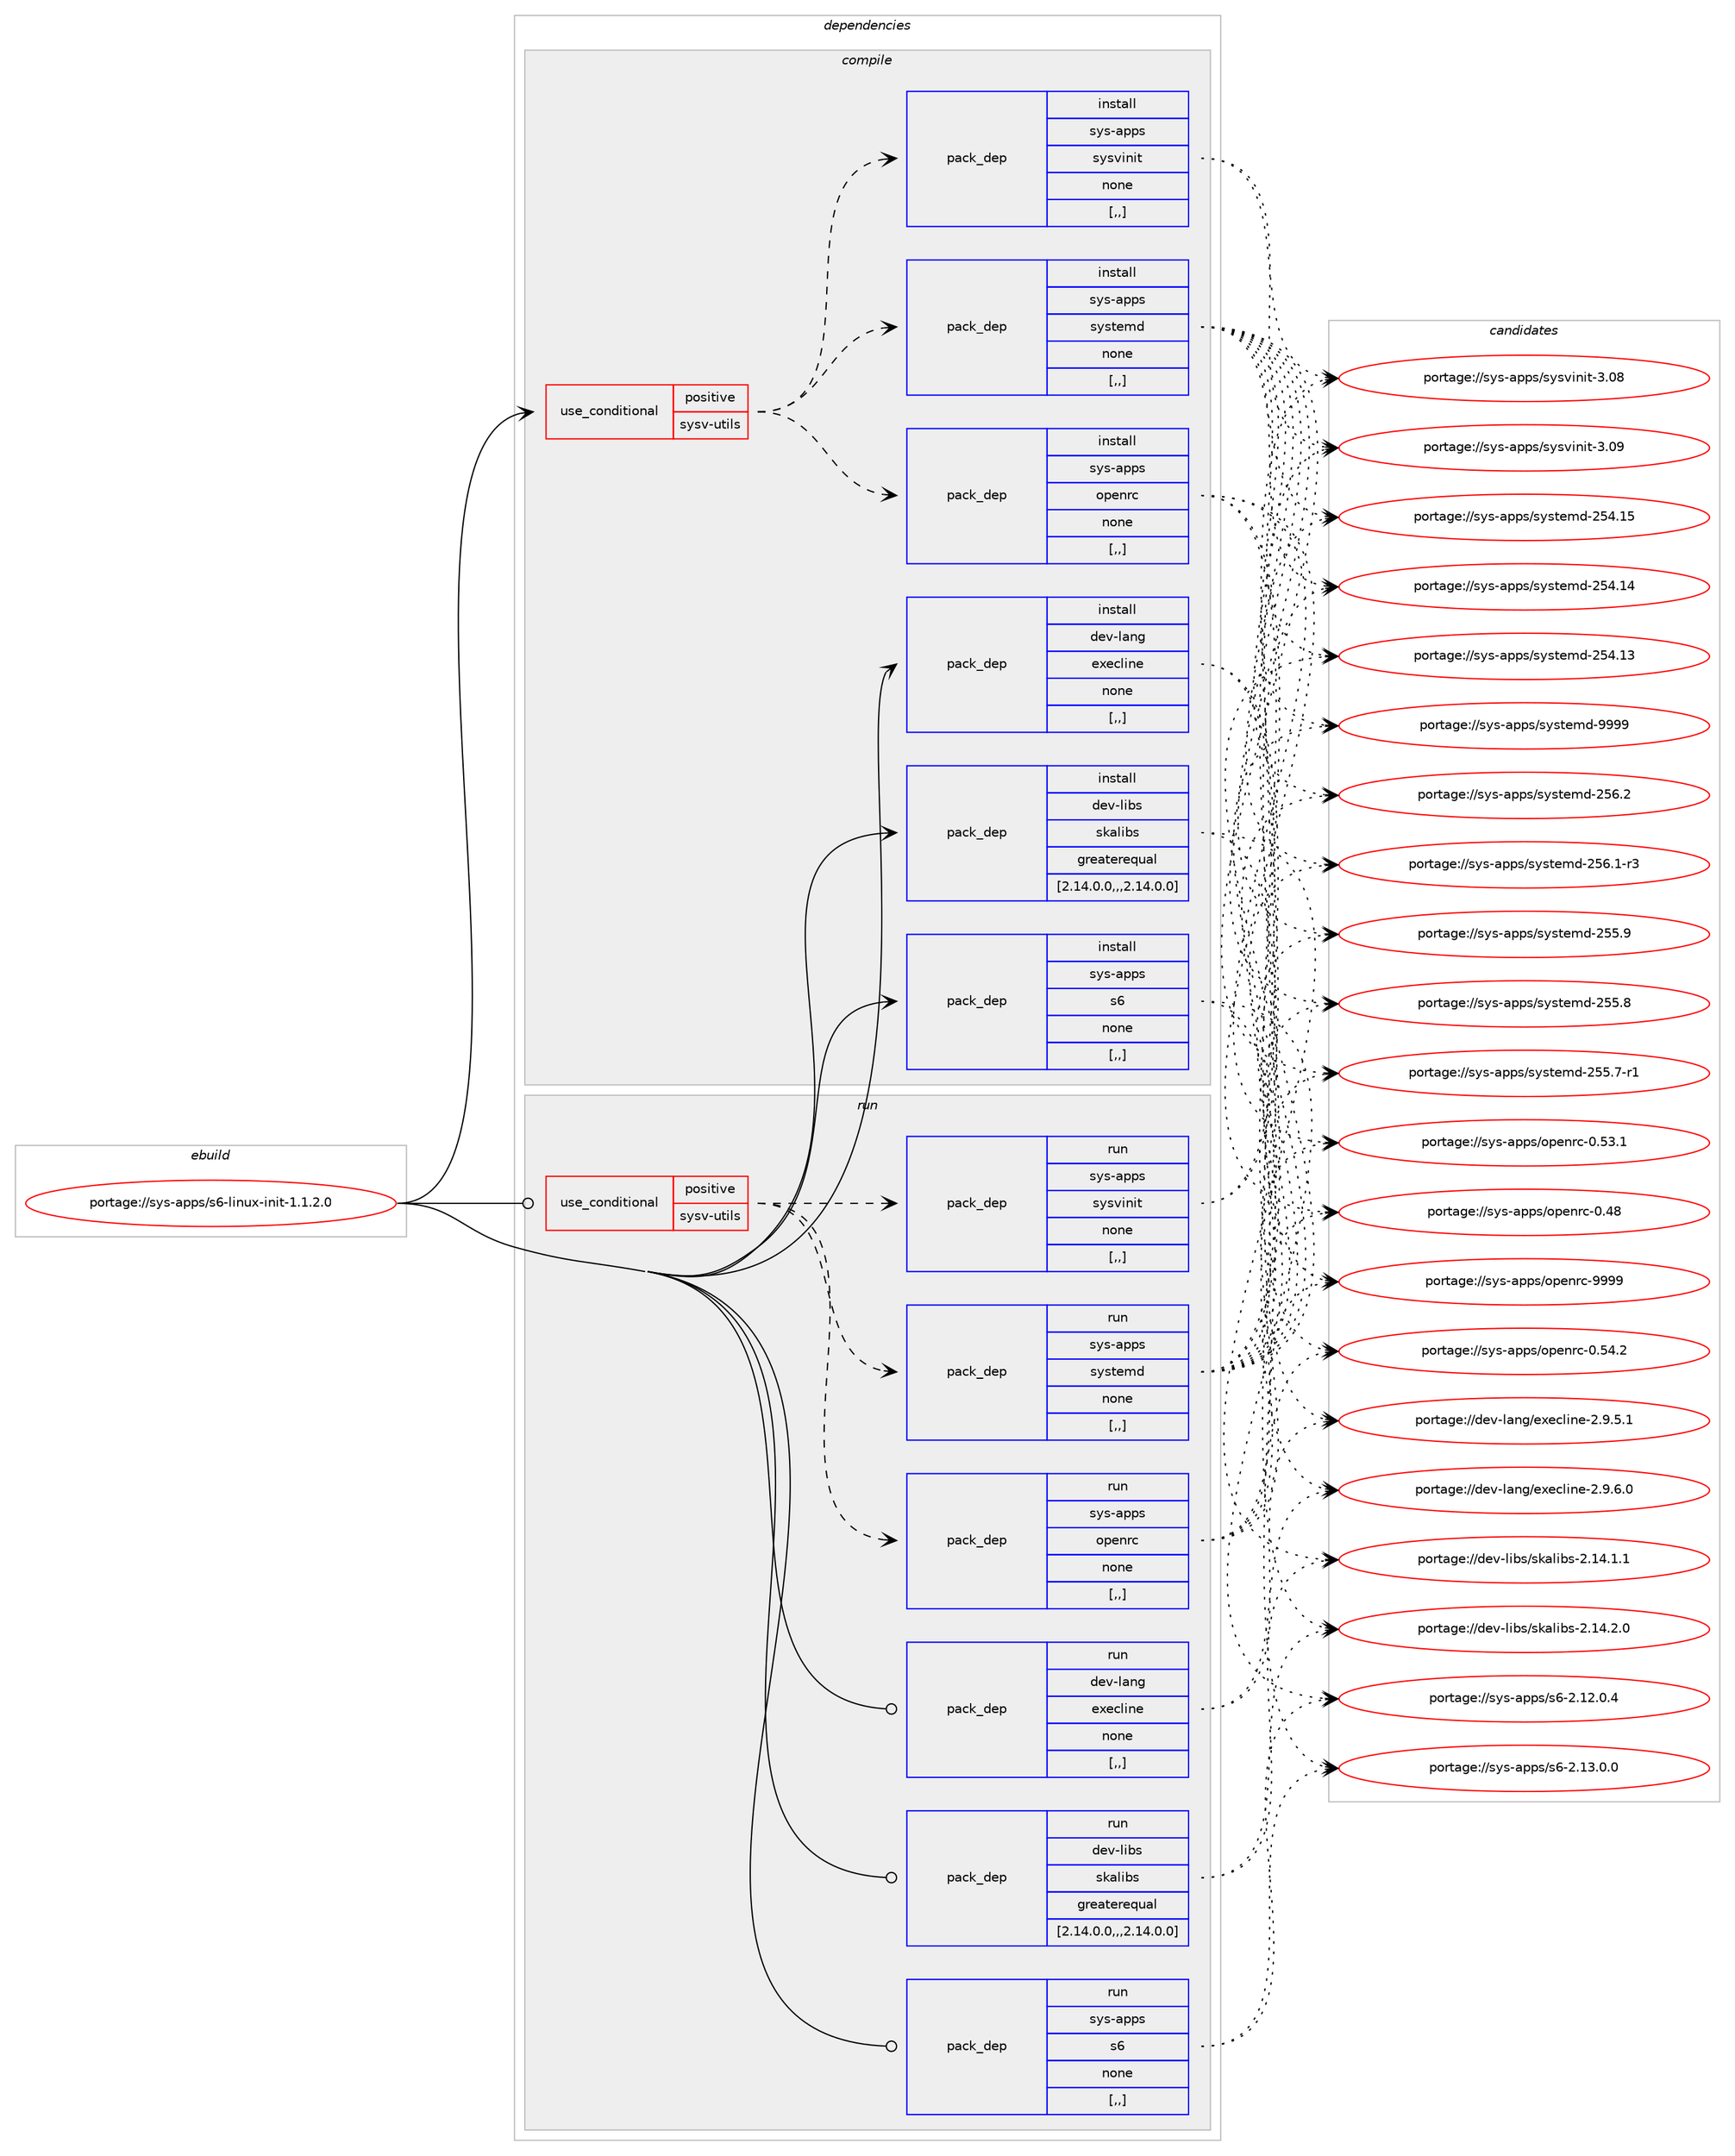 digraph prolog {

# *************
# Graph options
# *************

newrank=true;
concentrate=true;
compound=true;
graph [rankdir=LR,fontname=Helvetica,fontsize=10,ranksep=1.5];#, ranksep=2.5, nodesep=0.2];
edge  [arrowhead=vee];
node  [fontname=Helvetica,fontsize=10];

# **********
# The ebuild
# **********

subgraph cluster_leftcol {
color=gray;
label=<<i>ebuild</i>>;
id [label="portage://sys-apps/s6-linux-init-1.1.2.0", color=red, width=4, href="../sys-apps/s6-linux-init-1.1.2.0.svg"];
}

# ****************
# The dependencies
# ****************

subgraph cluster_midcol {
color=gray;
label=<<i>dependencies</i>>;
subgraph cluster_compile {
fillcolor="#eeeeee";
style=filled;
label=<<i>compile</i>>;
subgraph cond425 {
dependency2175 [label=<<TABLE BORDER="0" CELLBORDER="1" CELLSPACING="0" CELLPADDING="4"><TR><TD ROWSPAN="3" CELLPADDING="10">use_conditional</TD></TR><TR><TD>positive</TD></TR><TR><TD>sysv-utils</TD></TR></TABLE>>, shape=none, color=red];
subgraph pack1735 {
dependency2176 [label=<<TABLE BORDER="0" CELLBORDER="1" CELLSPACING="0" CELLPADDING="4" WIDTH="220"><TR><TD ROWSPAN="6" CELLPADDING="30">pack_dep</TD></TR><TR><TD WIDTH="110">install</TD></TR><TR><TD>sys-apps</TD></TR><TR><TD>openrc</TD></TR><TR><TD>none</TD></TR><TR><TD>[,,]</TD></TR></TABLE>>, shape=none, color=blue];
}
dependency2175:e -> dependency2176:w [weight=20,style="dashed",arrowhead="vee"];
subgraph pack1736 {
dependency2177 [label=<<TABLE BORDER="0" CELLBORDER="1" CELLSPACING="0" CELLPADDING="4" WIDTH="220"><TR><TD ROWSPAN="6" CELLPADDING="30">pack_dep</TD></TR><TR><TD WIDTH="110">install</TD></TR><TR><TD>sys-apps</TD></TR><TR><TD>systemd</TD></TR><TR><TD>none</TD></TR><TR><TD>[,,]</TD></TR></TABLE>>, shape=none, color=blue];
}
dependency2175:e -> dependency2177:w [weight=20,style="dashed",arrowhead="vee"];
subgraph pack1737 {
dependency2178 [label=<<TABLE BORDER="0" CELLBORDER="1" CELLSPACING="0" CELLPADDING="4" WIDTH="220"><TR><TD ROWSPAN="6" CELLPADDING="30">pack_dep</TD></TR><TR><TD WIDTH="110">install</TD></TR><TR><TD>sys-apps</TD></TR><TR><TD>sysvinit</TD></TR><TR><TD>none</TD></TR><TR><TD>[,,]</TD></TR></TABLE>>, shape=none, color=blue];
}
dependency2175:e -> dependency2178:w [weight=20,style="dashed",arrowhead="vee"];
}
id:e -> dependency2175:w [weight=20,style="solid",arrowhead="vee"];
subgraph pack1738 {
dependency2179 [label=<<TABLE BORDER="0" CELLBORDER="1" CELLSPACING="0" CELLPADDING="4" WIDTH="220"><TR><TD ROWSPAN="6" CELLPADDING="30">pack_dep</TD></TR><TR><TD WIDTH="110">install</TD></TR><TR><TD>dev-lang</TD></TR><TR><TD>execline</TD></TR><TR><TD>none</TD></TR><TR><TD>[,,]</TD></TR></TABLE>>, shape=none, color=blue];
}
id:e -> dependency2179:w [weight=20,style="solid",arrowhead="vee"];
subgraph pack1739 {
dependency2180 [label=<<TABLE BORDER="0" CELLBORDER="1" CELLSPACING="0" CELLPADDING="4" WIDTH="220"><TR><TD ROWSPAN="6" CELLPADDING="30">pack_dep</TD></TR><TR><TD WIDTH="110">install</TD></TR><TR><TD>dev-libs</TD></TR><TR><TD>skalibs</TD></TR><TR><TD>greaterequal</TD></TR><TR><TD>[2.14.0.0,,,2.14.0.0]</TD></TR></TABLE>>, shape=none, color=blue];
}
id:e -> dependency2180:w [weight=20,style="solid",arrowhead="vee"];
subgraph pack1740 {
dependency2181 [label=<<TABLE BORDER="0" CELLBORDER="1" CELLSPACING="0" CELLPADDING="4" WIDTH="220"><TR><TD ROWSPAN="6" CELLPADDING="30">pack_dep</TD></TR><TR><TD WIDTH="110">install</TD></TR><TR><TD>sys-apps</TD></TR><TR><TD>s6</TD></TR><TR><TD>none</TD></TR><TR><TD>[,,]</TD></TR></TABLE>>, shape=none, color=blue];
}
id:e -> dependency2181:w [weight=20,style="solid",arrowhead="vee"];
}
subgraph cluster_compileandrun {
fillcolor="#eeeeee";
style=filled;
label=<<i>compile and run</i>>;
}
subgraph cluster_run {
fillcolor="#eeeeee";
style=filled;
label=<<i>run</i>>;
subgraph cond426 {
dependency2182 [label=<<TABLE BORDER="0" CELLBORDER="1" CELLSPACING="0" CELLPADDING="4"><TR><TD ROWSPAN="3" CELLPADDING="10">use_conditional</TD></TR><TR><TD>positive</TD></TR><TR><TD>sysv-utils</TD></TR></TABLE>>, shape=none, color=red];
subgraph pack1741 {
dependency2183 [label=<<TABLE BORDER="0" CELLBORDER="1" CELLSPACING="0" CELLPADDING="4" WIDTH="220"><TR><TD ROWSPAN="6" CELLPADDING="30">pack_dep</TD></TR><TR><TD WIDTH="110">run</TD></TR><TR><TD>sys-apps</TD></TR><TR><TD>openrc</TD></TR><TR><TD>none</TD></TR><TR><TD>[,,]</TD></TR></TABLE>>, shape=none, color=blue];
}
dependency2182:e -> dependency2183:w [weight=20,style="dashed",arrowhead="vee"];
subgraph pack1742 {
dependency2184 [label=<<TABLE BORDER="0" CELLBORDER="1" CELLSPACING="0" CELLPADDING="4" WIDTH="220"><TR><TD ROWSPAN="6" CELLPADDING="30">pack_dep</TD></TR><TR><TD WIDTH="110">run</TD></TR><TR><TD>sys-apps</TD></TR><TR><TD>systemd</TD></TR><TR><TD>none</TD></TR><TR><TD>[,,]</TD></TR></TABLE>>, shape=none, color=blue];
}
dependency2182:e -> dependency2184:w [weight=20,style="dashed",arrowhead="vee"];
subgraph pack1743 {
dependency2185 [label=<<TABLE BORDER="0" CELLBORDER="1" CELLSPACING="0" CELLPADDING="4" WIDTH="220"><TR><TD ROWSPAN="6" CELLPADDING="30">pack_dep</TD></TR><TR><TD WIDTH="110">run</TD></TR><TR><TD>sys-apps</TD></TR><TR><TD>sysvinit</TD></TR><TR><TD>none</TD></TR><TR><TD>[,,]</TD></TR></TABLE>>, shape=none, color=blue];
}
dependency2182:e -> dependency2185:w [weight=20,style="dashed",arrowhead="vee"];
}
id:e -> dependency2182:w [weight=20,style="solid",arrowhead="odot"];
subgraph pack1744 {
dependency2186 [label=<<TABLE BORDER="0" CELLBORDER="1" CELLSPACING="0" CELLPADDING="4" WIDTH="220"><TR><TD ROWSPAN="6" CELLPADDING="30">pack_dep</TD></TR><TR><TD WIDTH="110">run</TD></TR><TR><TD>dev-lang</TD></TR><TR><TD>execline</TD></TR><TR><TD>none</TD></TR><TR><TD>[,,]</TD></TR></TABLE>>, shape=none, color=blue];
}
id:e -> dependency2186:w [weight=20,style="solid",arrowhead="odot"];
subgraph pack1745 {
dependency2187 [label=<<TABLE BORDER="0" CELLBORDER="1" CELLSPACING="0" CELLPADDING="4" WIDTH="220"><TR><TD ROWSPAN="6" CELLPADDING="30">pack_dep</TD></TR><TR><TD WIDTH="110">run</TD></TR><TR><TD>dev-libs</TD></TR><TR><TD>skalibs</TD></TR><TR><TD>greaterequal</TD></TR><TR><TD>[2.14.0.0,,,2.14.0.0]</TD></TR></TABLE>>, shape=none, color=blue];
}
id:e -> dependency2187:w [weight=20,style="solid",arrowhead="odot"];
subgraph pack1746 {
dependency2188 [label=<<TABLE BORDER="0" CELLBORDER="1" CELLSPACING="0" CELLPADDING="4" WIDTH="220"><TR><TD ROWSPAN="6" CELLPADDING="30">pack_dep</TD></TR><TR><TD WIDTH="110">run</TD></TR><TR><TD>sys-apps</TD></TR><TR><TD>s6</TD></TR><TR><TD>none</TD></TR><TR><TD>[,,]</TD></TR></TABLE>>, shape=none, color=blue];
}
id:e -> dependency2188:w [weight=20,style="solid",arrowhead="odot"];
}
}

# **************
# The candidates
# **************

subgraph cluster_choices {
rank=same;
color=gray;
label=<<i>candidates</i>>;

subgraph choice1735 {
color=black;
nodesep=1;
choice115121115459711211211547111112101110114994557575757 [label="portage://sys-apps/openrc-9999", color=red, width=4,href="../sys-apps/openrc-9999.svg"];
choice1151211154597112112115471111121011101149945484653524650 [label="portage://sys-apps/openrc-0.54.2", color=red, width=4,href="../sys-apps/openrc-0.54.2.svg"];
choice1151211154597112112115471111121011101149945484653514649 [label="portage://sys-apps/openrc-0.53.1", color=red, width=4,href="../sys-apps/openrc-0.53.1.svg"];
choice115121115459711211211547111112101110114994548465256 [label="portage://sys-apps/openrc-0.48", color=red, width=4,href="../sys-apps/openrc-0.48.svg"];
dependency2176:e -> choice115121115459711211211547111112101110114994557575757:w [style=dotted,weight="100"];
dependency2176:e -> choice1151211154597112112115471111121011101149945484653524650:w [style=dotted,weight="100"];
dependency2176:e -> choice1151211154597112112115471111121011101149945484653514649:w [style=dotted,weight="100"];
dependency2176:e -> choice115121115459711211211547111112101110114994548465256:w [style=dotted,weight="100"];
}
subgraph choice1736 {
color=black;
nodesep=1;
choice1151211154597112112115471151211151161011091004557575757 [label="portage://sys-apps/systemd-9999", color=red, width=4,href="../sys-apps/systemd-9999.svg"];
choice115121115459711211211547115121115116101109100455053544650 [label="portage://sys-apps/systemd-256.2", color=red, width=4,href="../sys-apps/systemd-256.2.svg"];
choice1151211154597112112115471151211151161011091004550535446494511451 [label="portage://sys-apps/systemd-256.1-r3", color=red, width=4,href="../sys-apps/systemd-256.1-r3.svg"];
choice115121115459711211211547115121115116101109100455053534657 [label="portage://sys-apps/systemd-255.9", color=red, width=4,href="../sys-apps/systemd-255.9.svg"];
choice115121115459711211211547115121115116101109100455053534656 [label="portage://sys-apps/systemd-255.8", color=red, width=4,href="../sys-apps/systemd-255.8.svg"];
choice1151211154597112112115471151211151161011091004550535346554511449 [label="portage://sys-apps/systemd-255.7-r1", color=red, width=4,href="../sys-apps/systemd-255.7-r1.svg"];
choice11512111545971121121154711512111511610110910045505352464953 [label="portage://sys-apps/systemd-254.15", color=red, width=4,href="../sys-apps/systemd-254.15.svg"];
choice11512111545971121121154711512111511610110910045505352464952 [label="portage://sys-apps/systemd-254.14", color=red, width=4,href="../sys-apps/systemd-254.14.svg"];
choice11512111545971121121154711512111511610110910045505352464951 [label="portage://sys-apps/systemd-254.13", color=red, width=4,href="../sys-apps/systemd-254.13.svg"];
dependency2177:e -> choice1151211154597112112115471151211151161011091004557575757:w [style=dotted,weight="100"];
dependency2177:e -> choice115121115459711211211547115121115116101109100455053544650:w [style=dotted,weight="100"];
dependency2177:e -> choice1151211154597112112115471151211151161011091004550535446494511451:w [style=dotted,weight="100"];
dependency2177:e -> choice115121115459711211211547115121115116101109100455053534657:w [style=dotted,weight="100"];
dependency2177:e -> choice115121115459711211211547115121115116101109100455053534656:w [style=dotted,weight="100"];
dependency2177:e -> choice1151211154597112112115471151211151161011091004550535346554511449:w [style=dotted,weight="100"];
dependency2177:e -> choice11512111545971121121154711512111511610110910045505352464953:w [style=dotted,weight="100"];
dependency2177:e -> choice11512111545971121121154711512111511610110910045505352464952:w [style=dotted,weight="100"];
dependency2177:e -> choice11512111545971121121154711512111511610110910045505352464951:w [style=dotted,weight="100"];
}
subgraph choice1737 {
color=black;
nodesep=1;
choice1151211154597112112115471151211151181051101051164551464857 [label="portage://sys-apps/sysvinit-3.09", color=red, width=4,href="../sys-apps/sysvinit-3.09.svg"];
choice1151211154597112112115471151211151181051101051164551464856 [label="portage://sys-apps/sysvinit-3.08", color=red, width=4,href="../sys-apps/sysvinit-3.08.svg"];
dependency2178:e -> choice1151211154597112112115471151211151181051101051164551464857:w [style=dotted,weight="100"];
dependency2178:e -> choice1151211154597112112115471151211151181051101051164551464856:w [style=dotted,weight="100"];
}
subgraph choice1738 {
color=black;
nodesep=1;
choice100101118451089711010347101120101991081051101014550465746544648 [label="portage://dev-lang/execline-2.9.6.0", color=red, width=4,href="../dev-lang/execline-2.9.6.0.svg"];
choice100101118451089711010347101120101991081051101014550465746534649 [label="portage://dev-lang/execline-2.9.5.1", color=red, width=4,href="../dev-lang/execline-2.9.5.1.svg"];
dependency2179:e -> choice100101118451089711010347101120101991081051101014550465746544648:w [style=dotted,weight="100"];
dependency2179:e -> choice100101118451089711010347101120101991081051101014550465746534649:w [style=dotted,weight="100"];
}
subgraph choice1739 {
color=black;
nodesep=1;
choice1001011184510810598115471151079710810598115455046495246504648 [label="portage://dev-libs/skalibs-2.14.2.0", color=red, width=4,href="../dev-libs/skalibs-2.14.2.0.svg"];
choice1001011184510810598115471151079710810598115455046495246494649 [label="portage://dev-libs/skalibs-2.14.1.1", color=red, width=4,href="../dev-libs/skalibs-2.14.1.1.svg"];
dependency2180:e -> choice1001011184510810598115471151079710810598115455046495246504648:w [style=dotted,weight="100"];
dependency2180:e -> choice1001011184510810598115471151079710810598115455046495246494649:w [style=dotted,weight="100"];
}
subgraph choice1740 {
color=black;
nodesep=1;
choice11512111545971121121154711554455046495146484648 [label="portage://sys-apps/s6-2.13.0.0", color=red, width=4,href="../sys-apps/s6-2.13.0.0.svg"];
choice11512111545971121121154711554455046495046484652 [label="portage://sys-apps/s6-2.12.0.4", color=red, width=4,href="../sys-apps/s6-2.12.0.4.svg"];
dependency2181:e -> choice11512111545971121121154711554455046495146484648:w [style=dotted,weight="100"];
dependency2181:e -> choice11512111545971121121154711554455046495046484652:w [style=dotted,weight="100"];
}
subgraph choice1741 {
color=black;
nodesep=1;
choice115121115459711211211547111112101110114994557575757 [label="portage://sys-apps/openrc-9999", color=red, width=4,href="../sys-apps/openrc-9999.svg"];
choice1151211154597112112115471111121011101149945484653524650 [label="portage://sys-apps/openrc-0.54.2", color=red, width=4,href="../sys-apps/openrc-0.54.2.svg"];
choice1151211154597112112115471111121011101149945484653514649 [label="portage://sys-apps/openrc-0.53.1", color=red, width=4,href="../sys-apps/openrc-0.53.1.svg"];
choice115121115459711211211547111112101110114994548465256 [label="portage://sys-apps/openrc-0.48", color=red, width=4,href="../sys-apps/openrc-0.48.svg"];
dependency2183:e -> choice115121115459711211211547111112101110114994557575757:w [style=dotted,weight="100"];
dependency2183:e -> choice1151211154597112112115471111121011101149945484653524650:w [style=dotted,weight="100"];
dependency2183:e -> choice1151211154597112112115471111121011101149945484653514649:w [style=dotted,weight="100"];
dependency2183:e -> choice115121115459711211211547111112101110114994548465256:w [style=dotted,weight="100"];
}
subgraph choice1742 {
color=black;
nodesep=1;
choice1151211154597112112115471151211151161011091004557575757 [label="portage://sys-apps/systemd-9999", color=red, width=4,href="../sys-apps/systemd-9999.svg"];
choice115121115459711211211547115121115116101109100455053544650 [label="portage://sys-apps/systemd-256.2", color=red, width=4,href="../sys-apps/systemd-256.2.svg"];
choice1151211154597112112115471151211151161011091004550535446494511451 [label="portage://sys-apps/systemd-256.1-r3", color=red, width=4,href="../sys-apps/systemd-256.1-r3.svg"];
choice115121115459711211211547115121115116101109100455053534657 [label="portage://sys-apps/systemd-255.9", color=red, width=4,href="../sys-apps/systemd-255.9.svg"];
choice115121115459711211211547115121115116101109100455053534656 [label="portage://sys-apps/systemd-255.8", color=red, width=4,href="../sys-apps/systemd-255.8.svg"];
choice1151211154597112112115471151211151161011091004550535346554511449 [label="portage://sys-apps/systemd-255.7-r1", color=red, width=4,href="../sys-apps/systemd-255.7-r1.svg"];
choice11512111545971121121154711512111511610110910045505352464953 [label="portage://sys-apps/systemd-254.15", color=red, width=4,href="../sys-apps/systemd-254.15.svg"];
choice11512111545971121121154711512111511610110910045505352464952 [label="portage://sys-apps/systemd-254.14", color=red, width=4,href="../sys-apps/systemd-254.14.svg"];
choice11512111545971121121154711512111511610110910045505352464951 [label="portage://sys-apps/systemd-254.13", color=red, width=4,href="../sys-apps/systemd-254.13.svg"];
dependency2184:e -> choice1151211154597112112115471151211151161011091004557575757:w [style=dotted,weight="100"];
dependency2184:e -> choice115121115459711211211547115121115116101109100455053544650:w [style=dotted,weight="100"];
dependency2184:e -> choice1151211154597112112115471151211151161011091004550535446494511451:w [style=dotted,weight="100"];
dependency2184:e -> choice115121115459711211211547115121115116101109100455053534657:w [style=dotted,weight="100"];
dependency2184:e -> choice115121115459711211211547115121115116101109100455053534656:w [style=dotted,weight="100"];
dependency2184:e -> choice1151211154597112112115471151211151161011091004550535346554511449:w [style=dotted,weight="100"];
dependency2184:e -> choice11512111545971121121154711512111511610110910045505352464953:w [style=dotted,weight="100"];
dependency2184:e -> choice11512111545971121121154711512111511610110910045505352464952:w [style=dotted,weight="100"];
dependency2184:e -> choice11512111545971121121154711512111511610110910045505352464951:w [style=dotted,weight="100"];
}
subgraph choice1743 {
color=black;
nodesep=1;
choice1151211154597112112115471151211151181051101051164551464857 [label="portage://sys-apps/sysvinit-3.09", color=red, width=4,href="../sys-apps/sysvinit-3.09.svg"];
choice1151211154597112112115471151211151181051101051164551464856 [label="portage://sys-apps/sysvinit-3.08", color=red, width=4,href="../sys-apps/sysvinit-3.08.svg"];
dependency2185:e -> choice1151211154597112112115471151211151181051101051164551464857:w [style=dotted,weight="100"];
dependency2185:e -> choice1151211154597112112115471151211151181051101051164551464856:w [style=dotted,weight="100"];
}
subgraph choice1744 {
color=black;
nodesep=1;
choice100101118451089711010347101120101991081051101014550465746544648 [label="portage://dev-lang/execline-2.9.6.0", color=red, width=4,href="../dev-lang/execline-2.9.6.0.svg"];
choice100101118451089711010347101120101991081051101014550465746534649 [label="portage://dev-lang/execline-2.9.5.1", color=red, width=4,href="../dev-lang/execline-2.9.5.1.svg"];
dependency2186:e -> choice100101118451089711010347101120101991081051101014550465746544648:w [style=dotted,weight="100"];
dependency2186:e -> choice100101118451089711010347101120101991081051101014550465746534649:w [style=dotted,weight="100"];
}
subgraph choice1745 {
color=black;
nodesep=1;
choice1001011184510810598115471151079710810598115455046495246504648 [label="portage://dev-libs/skalibs-2.14.2.0", color=red, width=4,href="../dev-libs/skalibs-2.14.2.0.svg"];
choice1001011184510810598115471151079710810598115455046495246494649 [label="portage://dev-libs/skalibs-2.14.1.1", color=red, width=4,href="../dev-libs/skalibs-2.14.1.1.svg"];
dependency2187:e -> choice1001011184510810598115471151079710810598115455046495246504648:w [style=dotted,weight="100"];
dependency2187:e -> choice1001011184510810598115471151079710810598115455046495246494649:w [style=dotted,weight="100"];
}
subgraph choice1746 {
color=black;
nodesep=1;
choice11512111545971121121154711554455046495146484648 [label="portage://sys-apps/s6-2.13.0.0", color=red, width=4,href="../sys-apps/s6-2.13.0.0.svg"];
choice11512111545971121121154711554455046495046484652 [label="portage://sys-apps/s6-2.12.0.4", color=red, width=4,href="../sys-apps/s6-2.12.0.4.svg"];
dependency2188:e -> choice11512111545971121121154711554455046495146484648:w [style=dotted,weight="100"];
dependency2188:e -> choice11512111545971121121154711554455046495046484652:w [style=dotted,weight="100"];
}
}

}

